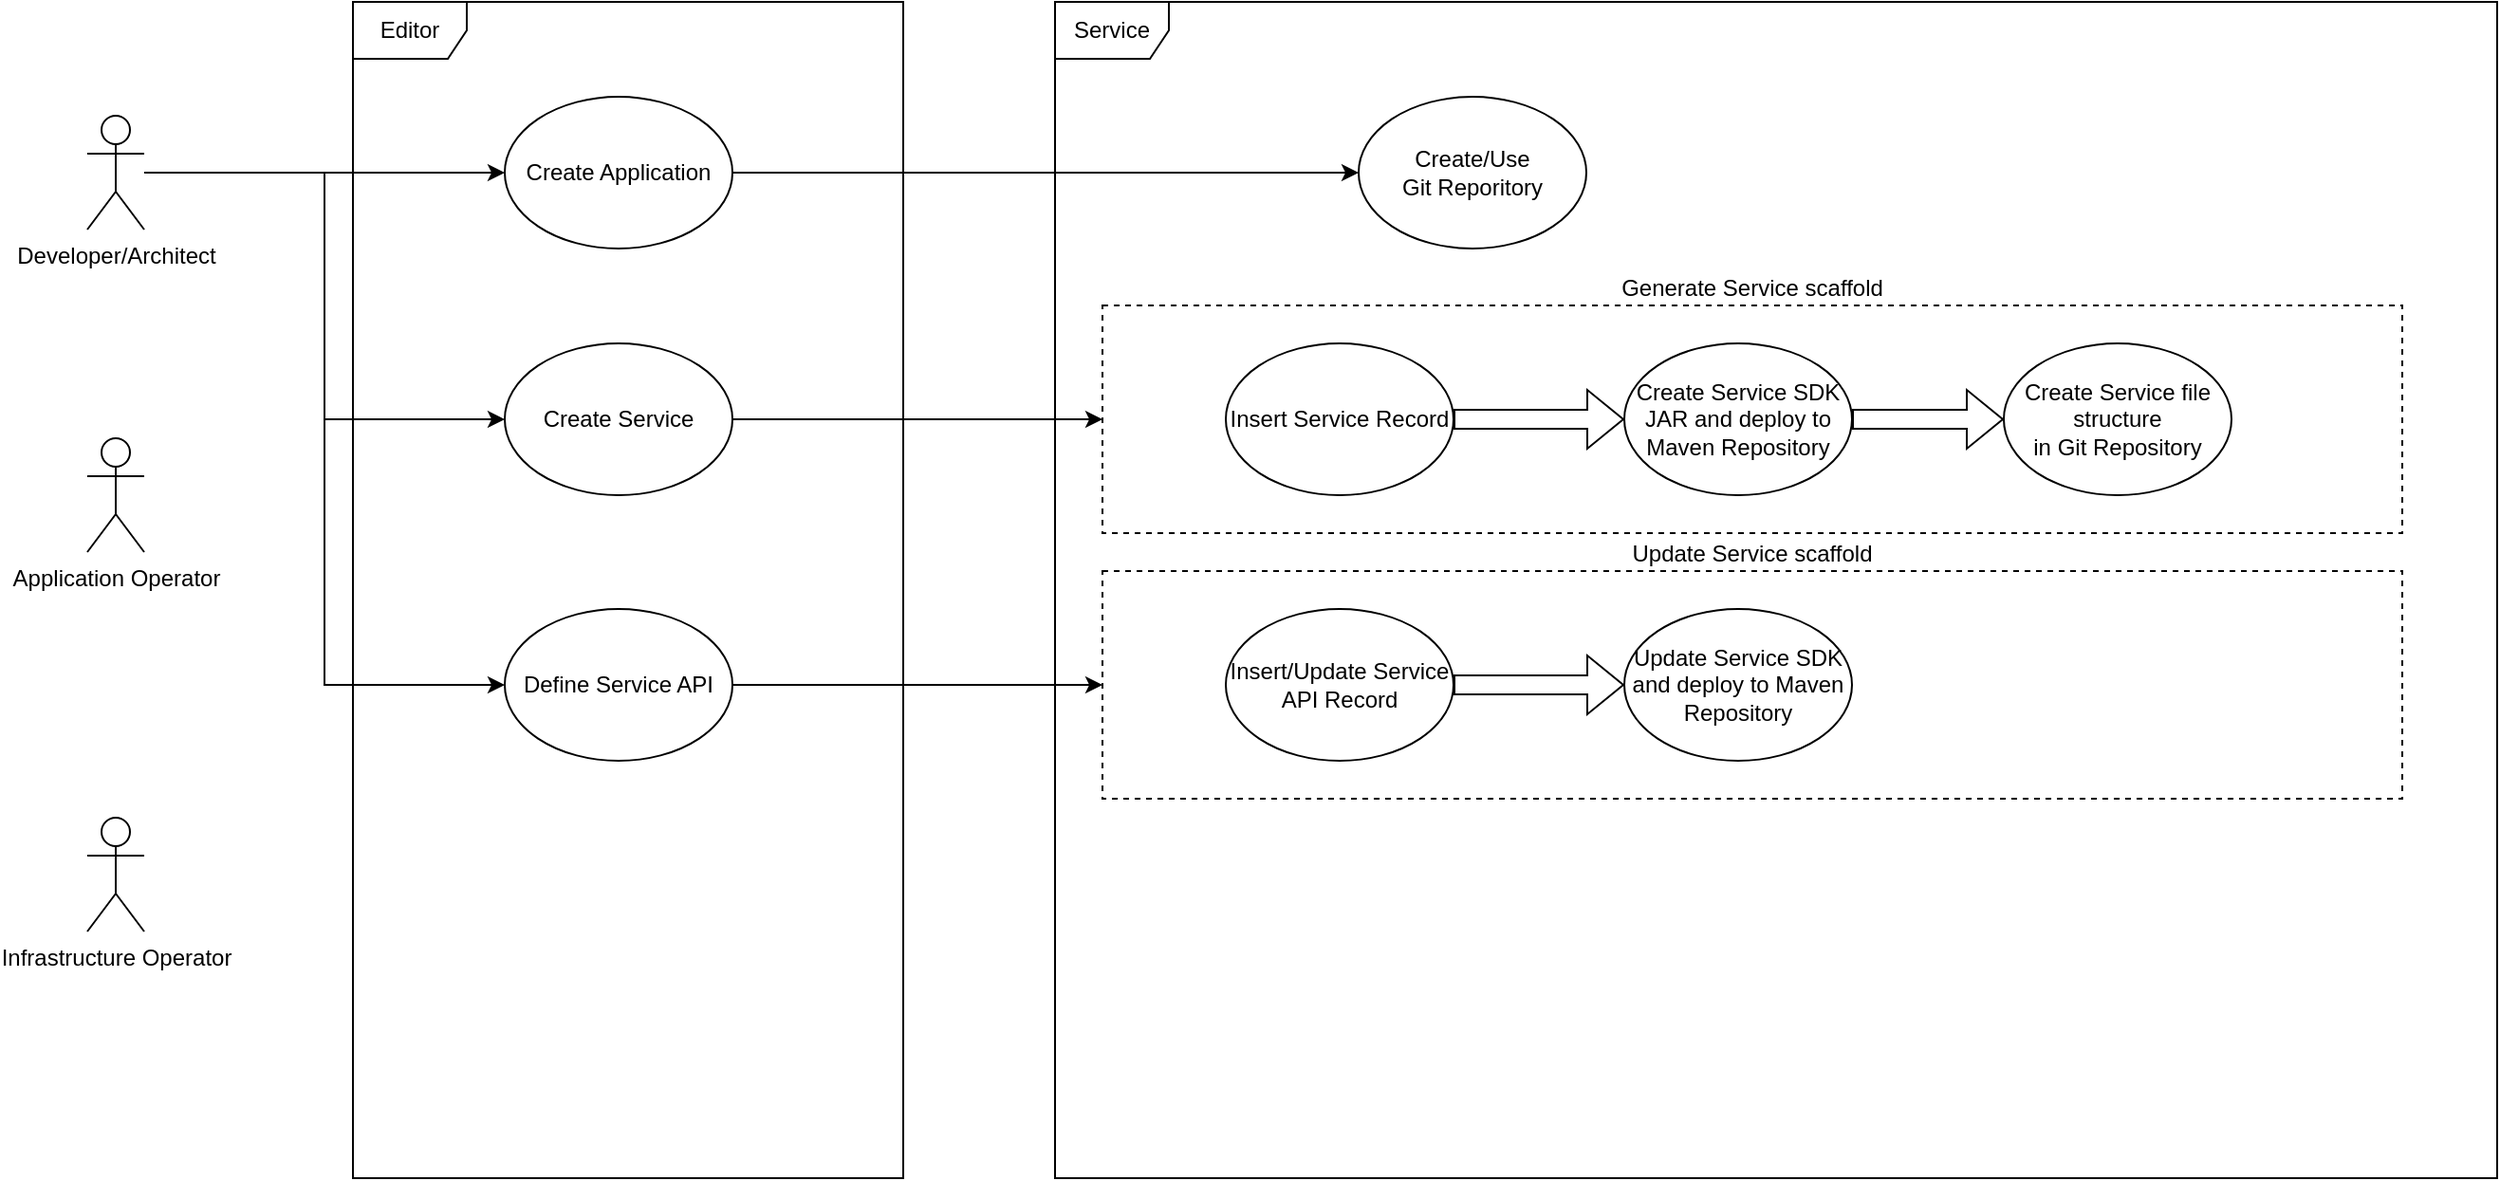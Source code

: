 <mxfile version="14.4.7" type="github">
  <diagram id="NbYphcjg0bYfdM2CbAUF" name="Page-1">
    <mxGraphModel dx="1422" dy="794" grid="1" gridSize="10" guides="1" tooltips="1" connect="1" arrows="1" fold="1" page="1" pageScale="1" pageWidth="827" pageHeight="1169" math="0" shadow="0">
      <root>
        <mxCell id="0" />
        <mxCell id="1" parent="0" />
        <mxCell id="7PD6qdCcejRFVz4rDIHD-2" value="Service" style="shape=umlFrame;whiteSpace=wrap;html=1;" vertex="1" parent="1">
          <mxGeometry x="600" y="70" width="760" height="620" as="geometry" />
        </mxCell>
        <mxCell id="7PD6qdCcejRFVz4rDIHD-28" value="Update Service scaffold" style="rounded=0;whiteSpace=wrap;fillColor=none;dashed=1;align=center;labelPosition=center;verticalLabelPosition=top;verticalAlign=bottom;html=1;horizontal=1;" vertex="1" parent="1">
          <mxGeometry x="625" y="370" width="685" height="120" as="geometry" />
        </mxCell>
        <mxCell id="7PD6qdCcejRFVz4rDIHD-13" value="Generate Service scaffold" style="rounded=0;whiteSpace=wrap;fillColor=none;dashed=1;align=center;labelPosition=center;verticalLabelPosition=top;verticalAlign=bottom;html=1;horizontal=1;" vertex="1" parent="1">
          <mxGeometry x="625" y="230" width="685" height="120" as="geometry" />
        </mxCell>
        <mxCell id="7PD6qdCcejRFVz4rDIHD-5" style="edgeStyle=orthogonalEdgeStyle;rounded=0;orthogonalLoop=1;jettySize=auto;html=1;" edge="1" parent="1" source="IhUivpOD8UMIQ9bvYeue-3" target="7PD6qdCcejRFVz4rDIHD-3">
          <mxGeometry relative="1" as="geometry" />
        </mxCell>
        <mxCell id="7PD6qdCcejRFVz4rDIHD-8" style="edgeStyle=orthogonalEdgeStyle;rounded=0;orthogonalLoop=1;jettySize=auto;html=1;entryX=0;entryY=0.5;entryDx=0;entryDy=0;" edge="1" parent="1" source="IhUivpOD8UMIQ9bvYeue-3" target="7PD6qdCcejRFVz4rDIHD-7">
          <mxGeometry relative="1" as="geometry" />
        </mxCell>
        <mxCell id="7PD6qdCcejRFVz4rDIHD-22" style="edgeStyle=orthogonalEdgeStyle;rounded=0;orthogonalLoop=1;jettySize=auto;html=1;entryX=0;entryY=0.5;entryDx=0;entryDy=0;endArrow=classic;endFill=1;" edge="1" parent="1" source="IhUivpOD8UMIQ9bvYeue-3" target="7PD6qdCcejRFVz4rDIHD-21">
          <mxGeometry relative="1" as="geometry" />
        </mxCell>
        <mxCell id="IhUivpOD8UMIQ9bvYeue-3" value="Developer/Architect" style="shape=umlActor;verticalLabelPosition=bottom;verticalAlign=top;html=1;outlineConnect=0;" parent="1" vertex="1">
          <mxGeometry x="90" y="130" width="30" height="60" as="geometry" />
        </mxCell>
        <mxCell id="IhUivpOD8UMIQ9bvYeue-8" value="Application Operator" style="shape=umlActor;verticalLabelPosition=bottom;verticalAlign=top;html=1;outlineConnect=0;" parent="1" vertex="1">
          <mxGeometry x="90" y="300" width="30" height="60" as="geometry" />
        </mxCell>
        <mxCell id="IhUivpOD8UMIQ9bvYeue-9" value="Infrastructure Operator" style="shape=umlActor;verticalLabelPosition=bottom;verticalAlign=top;html=1;outlineConnect=0;" parent="1" vertex="1">
          <mxGeometry x="90" y="500" width="30" height="60" as="geometry" />
        </mxCell>
        <mxCell id="IhUivpOD8UMIQ9bvYeue-13" value="Editor" style="shape=umlFrame;whiteSpace=wrap;html=1;" parent="1" vertex="1">
          <mxGeometry x="230" y="70" width="290" height="620" as="geometry" />
        </mxCell>
        <mxCell id="7PD6qdCcejRFVz4rDIHD-6" style="edgeStyle=orthogonalEdgeStyle;rounded=0;orthogonalLoop=1;jettySize=auto;html=1;" edge="1" parent="1" source="7PD6qdCcejRFVz4rDIHD-3" target="7PD6qdCcejRFVz4rDIHD-4">
          <mxGeometry relative="1" as="geometry" />
        </mxCell>
        <mxCell id="7PD6qdCcejRFVz4rDIHD-3" value="Create Application" style="ellipse;whiteSpace=wrap;html=1;" vertex="1" parent="1">
          <mxGeometry x="310" y="120" width="120" height="80" as="geometry" />
        </mxCell>
        <mxCell id="7PD6qdCcejRFVz4rDIHD-4" value="Create/Use&lt;br&gt;Git Reporitory" style="ellipse;whiteSpace=wrap;html=1;" vertex="1" parent="1">
          <mxGeometry x="760" y="120" width="120" height="80" as="geometry" />
        </mxCell>
        <mxCell id="7PD6qdCcejRFVz4rDIHD-19" style="edgeStyle=orthogonalEdgeStyle;rounded=0;orthogonalLoop=1;jettySize=auto;html=1;endArrow=classic;endFill=1;" edge="1" parent="1" source="7PD6qdCcejRFVz4rDIHD-7" target="7PD6qdCcejRFVz4rDIHD-13">
          <mxGeometry relative="1" as="geometry" />
        </mxCell>
        <mxCell id="7PD6qdCcejRFVz4rDIHD-7" value="Create Service" style="ellipse;whiteSpace=wrap;html=1;" vertex="1" parent="1">
          <mxGeometry x="310" y="250" width="120" height="80" as="geometry" />
        </mxCell>
        <mxCell id="7PD6qdCcejRFVz4rDIHD-9" value="Create Service file structure&lt;br&gt;in Git Repository" style="ellipse;whiteSpace=wrap;html=1;" vertex="1" parent="1">
          <mxGeometry x="1100" y="250" width="120" height="80" as="geometry" />
        </mxCell>
        <mxCell id="7PD6qdCcejRFVz4rDIHD-16" style="edgeStyle=orthogonalEdgeStyle;rounded=0;orthogonalLoop=1;jettySize=auto;html=1;entryX=0;entryY=0.5;entryDx=0;entryDy=0;shape=flexArrow;" edge="1" parent="1" source="7PD6qdCcejRFVz4rDIHD-11" target="7PD6qdCcejRFVz4rDIHD-9">
          <mxGeometry relative="1" as="geometry" />
        </mxCell>
        <mxCell id="7PD6qdCcejRFVz4rDIHD-11" value="Create Service SDK JAR and deploy to Maven Repository" style="ellipse;whiteSpace=wrap;html=1;" vertex="1" parent="1">
          <mxGeometry x="900" y="250" width="120" height="80" as="geometry" />
        </mxCell>
        <mxCell id="7PD6qdCcejRFVz4rDIHD-29" style="edgeStyle=orthogonalEdgeStyle;rounded=0;orthogonalLoop=1;jettySize=auto;html=1;entryX=0;entryY=0.5;entryDx=0;entryDy=0;endArrow=classic;endFill=1;" edge="1" parent="1" source="7PD6qdCcejRFVz4rDIHD-21" target="7PD6qdCcejRFVz4rDIHD-28">
          <mxGeometry relative="1" as="geometry" />
        </mxCell>
        <mxCell id="7PD6qdCcejRFVz4rDIHD-21" value="Define Service API" style="ellipse;whiteSpace=wrap;html=1;fillColor=none;" vertex="1" parent="1">
          <mxGeometry x="310" y="390" width="120" height="80" as="geometry" />
        </mxCell>
        <mxCell id="7PD6qdCcejRFVz4rDIHD-30" style="edgeStyle=orthogonalEdgeStyle;rounded=0;orthogonalLoop=1;jettySize=auto;html=1;entryX=0;entryY=0.5;entryDx=0;entryDy=0;endArrow=classic;endFill=1;shape=flexArrow;" edge="1" parent="1" source="7PD6qdCcejRFVz4rDIHD-23" target="7PD6qdCcejRFVz4rDIHD-26">
          <mxGeometry relative="1" as="geometry" />
        </mxCell>
        <mxCell id="7PD6qdCcejRFVz4rDIHD-23" value="Insert/Update Service API Record" style="ellipse;whiteSpace=wrap;html=1;" vertex="1" parent="1">
          <mxGeometry x="690" y="390" width="120" height="80" as="geometry" />
        </mxCell>
        <mxCell id="7PD6qdCcejRFVz4rDIHD-25" style="edgeStyle=orthogonalEdgeStyle;rounded=0;orthogonalLoop=1;jettySize=auto;html=1;entryX=0;entryY=0.5;entryDx=0;entryDy=0;endArrow=classic;endFill=1;shape=flexArrow;" edge="1" parent="1" source="7PD6qdCcejRFVz4rDIHD-24" target="7PD6qdCcejRFVz4rDIHD-11">
          <mxGeometry relative="1" as="geometry" />
        </mxCell>
        <mxCell id="7PD6qdCcejRFVz4rDIHD-24" value="Insert Service Record" style="ellipse;whiteSpace=wrap;html=1;" vertex="1" parent="1">
          <mxGeometry x="690" y="250" width="120" height="80" as="geometry" />
        </mxCell>
        <mxCell id="7PD6qdCcejRFVz4rDIHD-26" value="Update Service SDK and deploy to Maven Repository" style="ellipse;whiteSpace=wrap;html=1;" vertex="1" parent="1">
          <mxGeometry x="900" y="390" width="120" height="80" as="geometry" />
        </mxCell>
      </root>
    </mxGraphModel>
  </diagram>
</mxfile>
